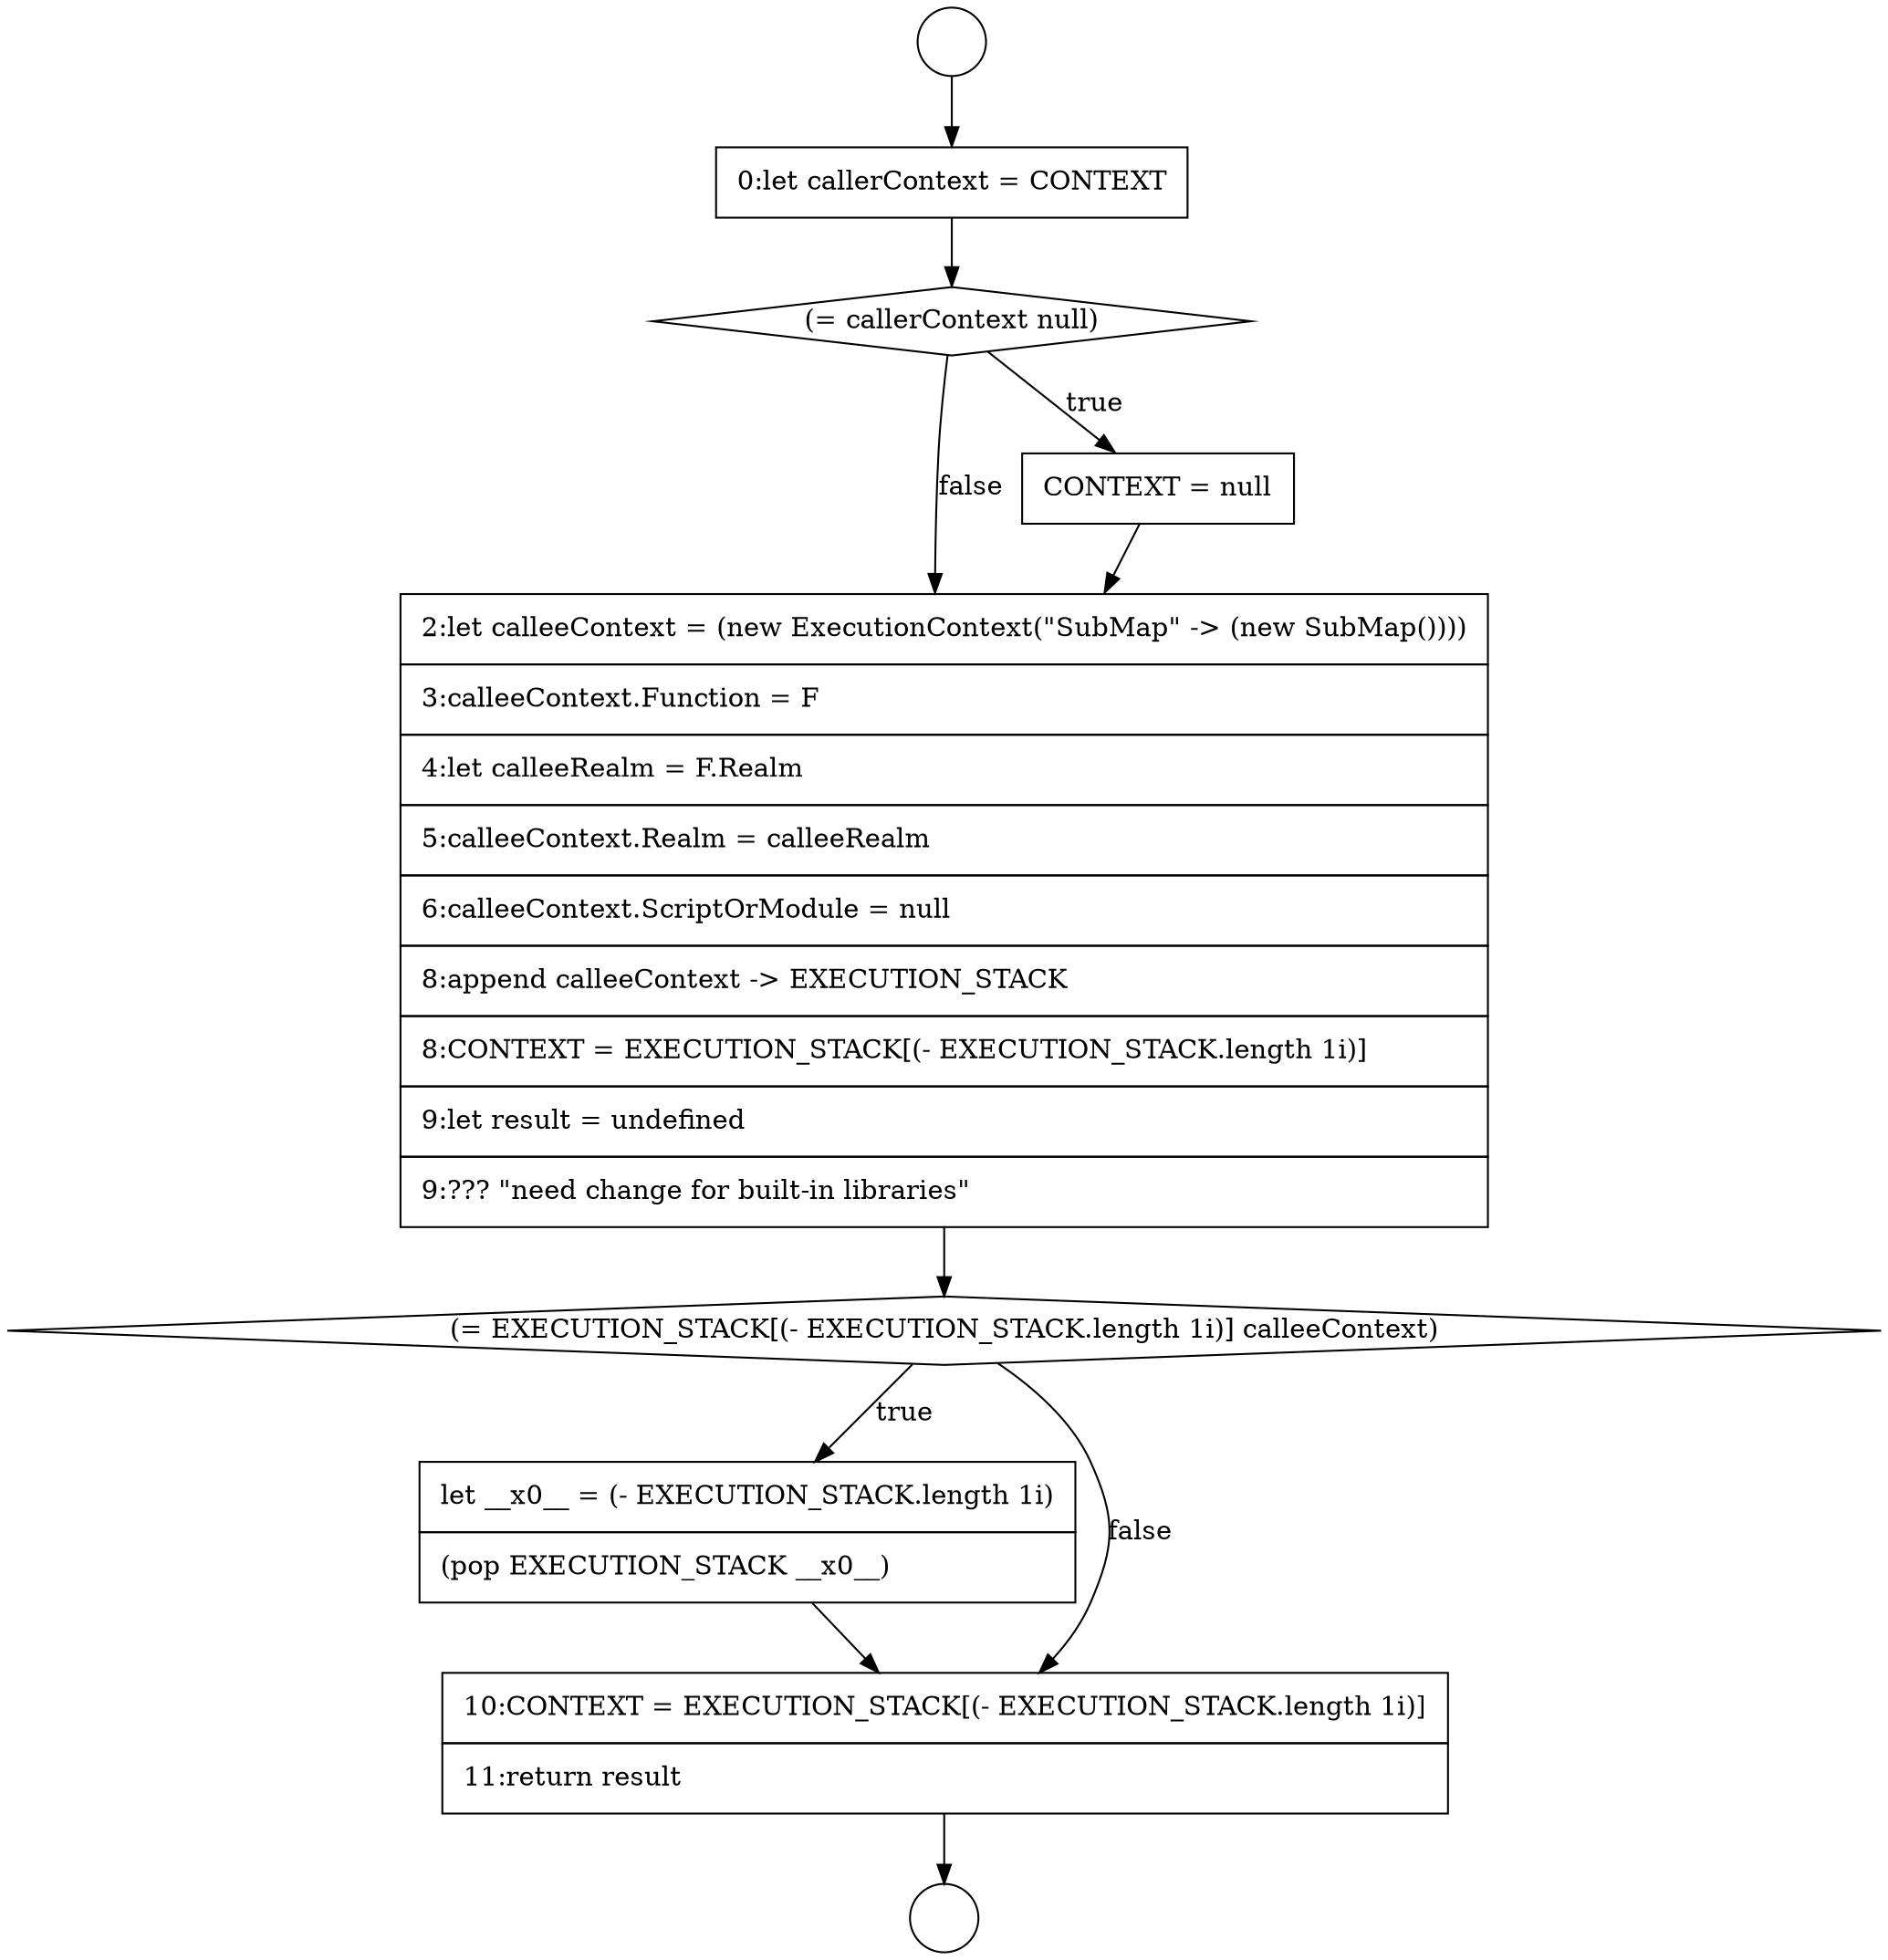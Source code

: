 digraph {
  node0 [shape=circle label=" " color="black" fillcolor="white" style=filled]
  node5 [shape=none, margin=0, label=<<font color="black">
    <table border="0" cellborder="1" cellspacing="0" cellpadding="10">
      <tr><td align="left">2:let calleeContext = (new ExecutionContext(&quot;SubMap&quot; -&gt; (new SubMap())))</td></tr>
      <tr><td align="left">3:calleeContext.Function = F</td></tr>
      <tr><td align="left">4:let calleeRealm = F.Realm</td></tr>
      <tr><td align="left">5:calleeContext.Realm = calleeRealm</td></tr>
      <tr><td align="left">6:calleeContext.ScriptOrModule = null</td></tr>
      <tr><td align="left">8:append calleeContext -&gt; EXECUTION_STACK</td></tr>
      <tr><td align="left">8:CONTEXT = EXECUTION_STACK[(- EXECUTION_STACK.length 1i)]</td></tr>
      <tr><td align="left">9:let result = undefined</td></tr>
      <tr><td align="left">9:??? &quot;need change for built-in libraries&quot;</td></tr>
    </table>
  </font>> color="black" fillcolor="white" style=filled]
  node1 [shape=circle label=" " color="black" fillcolor="white" style=filled]
  node6 [shape=diamond, label=<<font color="black">(= EXECUTION_STACK[(- EXECUTION_STACK.length 1i)] calleeContext)</font>> color="black" fillcolor="white" style=filled]
  node2 [shape=none, margin=0, label=<<font color="black">
    <table border="0" cellborder="1" cellspacing="0" cellpadding="10">
      <tr><td align="left">0:let callerContext = CONTEXT</td></tr>
    </table>
  </font>> color="black" fillcolor="white" style=filled]
  node7 [shape=none, margin=0, label=<<font color="black">
    <table border="0" cellborder="1" cellspacing="0" cellpadding="10">
      <tr><td align="left">let __x0__ = (- EXECUTION_STACK.length 1i)</td></tr>
      <tr><td align="left">(pop EXECUTION_STACK __x0__)</td></tr>
    </table>
  </font>> color="black" fillcolor="white" style=filled]
  node3 [shape=diamond, label=<<font color="black">(= callerContext null)</font>> color="black" fillcolor="white" style=filled]
  node8 [shape=none, margin=0, label=<<font color="black">
    <table border="0" cellborder="1" cellspacing="0" cellpadding="10">
      <tr><td align="left">10:CONTEXT = EXECUTION_STACK[(- EXECUTION_STACK.length 1i)]</td></tr>
      <tr><td align="left">11:return result</td></tr>
    </table>
  </font>> color="black" fillcolor="white" style=filled]
  node4 [shape=none, margin=0, label=<<font color="black">
    <table border="0" cellborder="1" cellspacing="0" cellpadding="10">
      <tr><td align="left">CONTEXT = null</td></tr>
    </table>
  </font>> color="black" fillcolor="white" style=filled]
  node5 -> node6 [ color="black"]
  node8 -> node1 [ color="black"]
  node0 -> node2 [ color="black"]
  node4 -> node5 [ color="black"]
  node6 -> node7 [label=<<font color="black">true</font>> color="black"]
  node6 -> node8 [label=<<font color="black">false</font>> color="black"]
  node7 -> node8 [ color="black"]
  node2 -> node3 [ color="black"]
  node3 -> node4 [label=<<font color="black">true</font>> color="black"]
  node3 -> node5 [label=<<font color="black">false</font>> color="black"]
}
